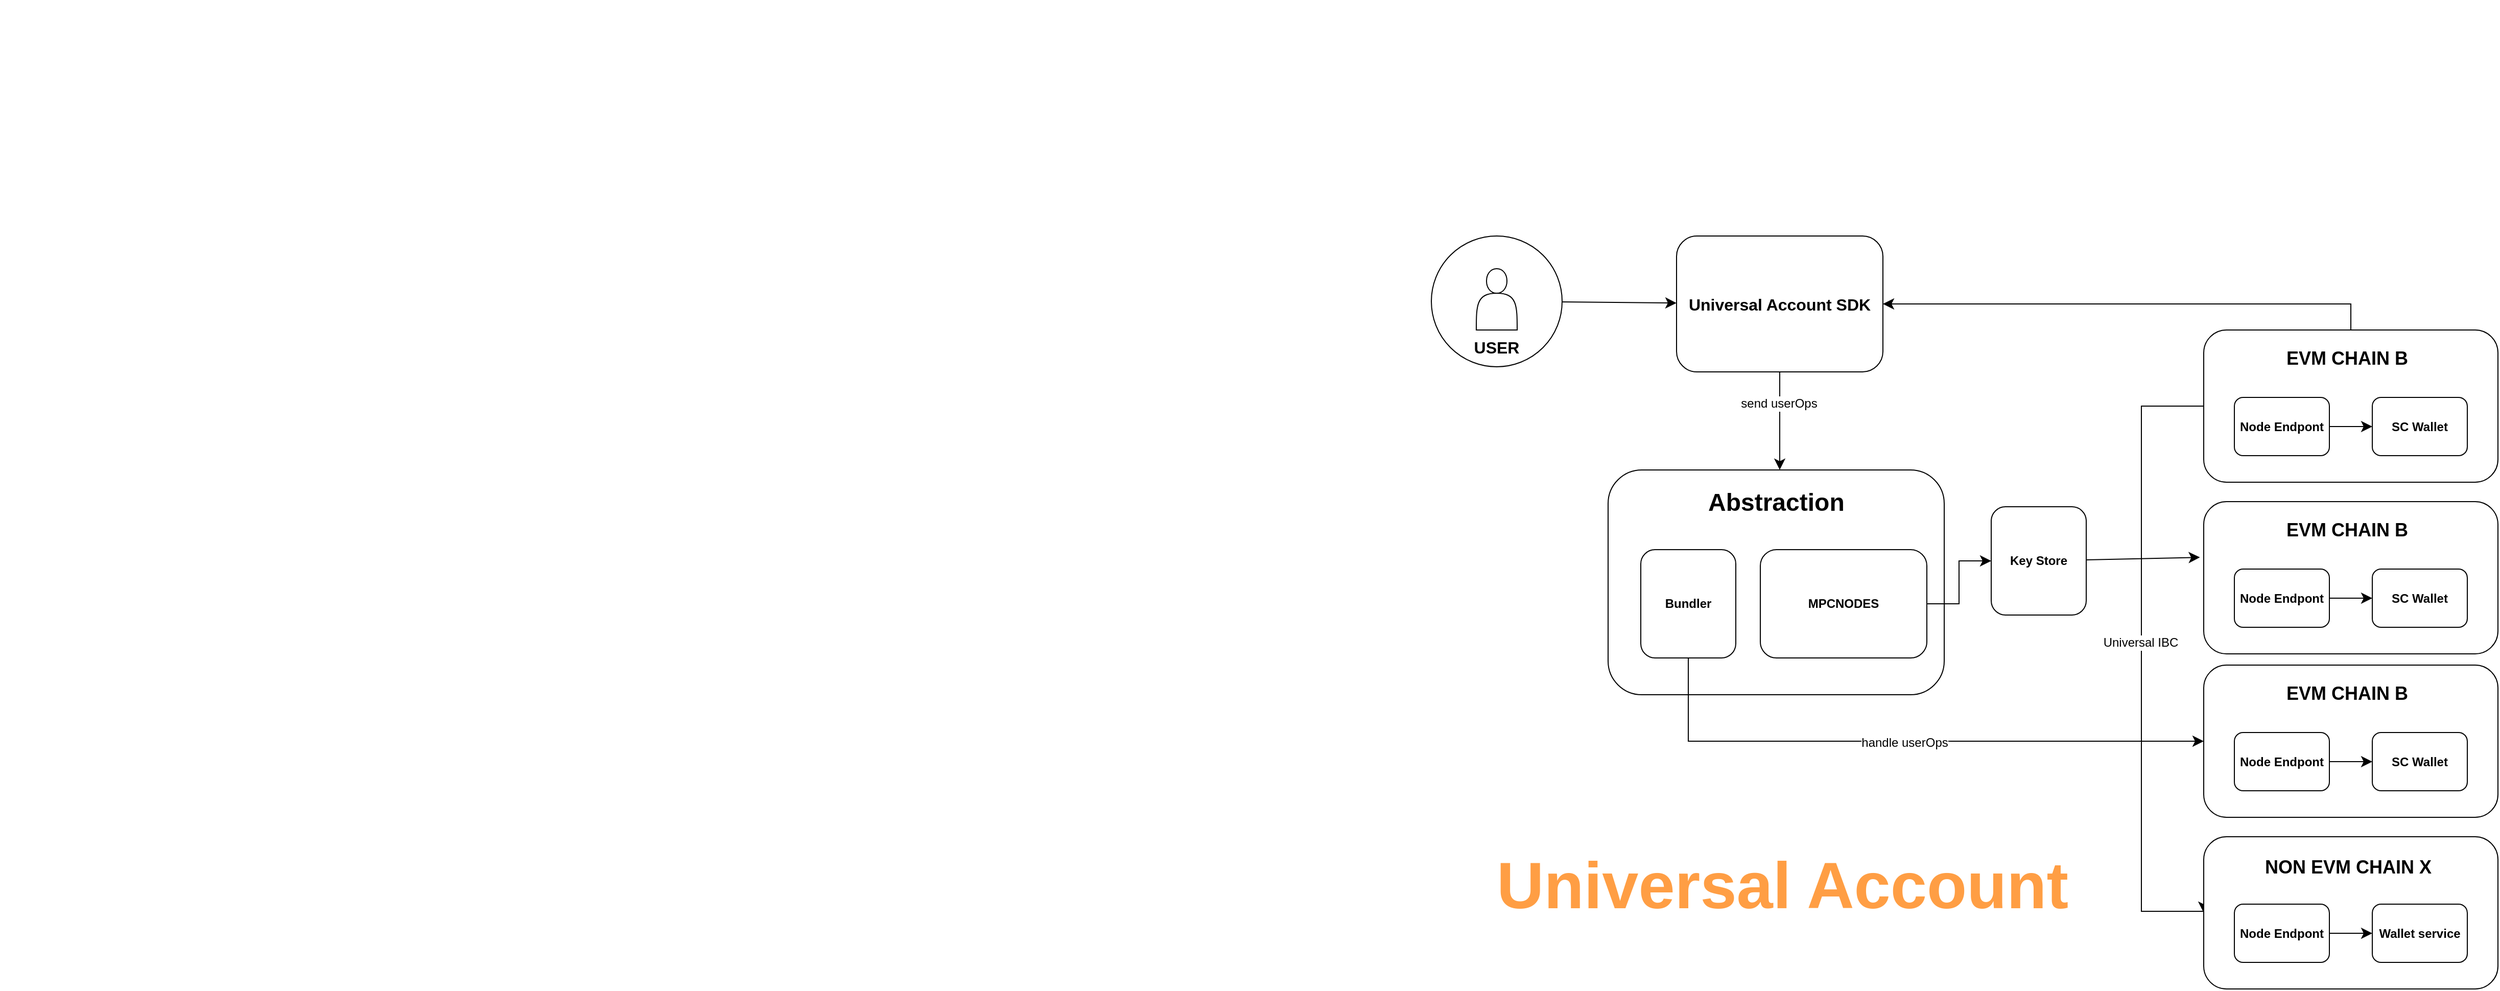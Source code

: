 <mxfile version="24.7.1" type="github">
  <diagram name="Page-1" id="M1t9FGvkU17HdAlIoPvs">
    <mxGraphModel dx="2269" dy="1223" grid="0" gridSize="10" guides="1" tooltips="1" connect="1" arrows="1" fold="1" page="0" pageScale="1" pageWidth="850" pageHeight="1100" math="0" shadow="0">
      <root>
        <mxCell id="0" />
        <mxCell id="1" parent="0" />
        <mxCell id="ed4Wh0j3ZcqlSjC6VKng-1" value="" style="shape=image;verticalLabelPosition=bottom;labelBackgroundColor=default;verticalAlign=top;aspect=fixed;imageAspect=0;image=https://files.readme.io/d009ae7-photo_2024-04-02_17-54-04.jpg;" vertex="1" parent="1">
          <mxGeometry x="175.533" y="165.667" width="1200" height="848" as="geometry" />
        </mxCell>
        <mxCell id="ed4Wh0j3ZcqlSjC6VKng-5" value="" style="edgeStyle=none;curved=1;rounded=0;orthogonalLoop=1;jettySize=auto;html=1;fontSize=12;startSize=8;endSize=8;" edge="1" parent="1" source="ed4Wh0j3ZcqlSjC6VKng-2" target="ed4Wh0j3ZcqlSjC6VKng-4">
          <mxGeometry relative="1" as="geometry" />
        </mxCell>
        <mxCell id="ed4Wh0j3ZcqlSjC6VKng-2" value="" style="ellipse;whiteSpace=wrap;html=1;aspect=fixed;" vertex="1" parent="1">
          <mxGeometry x="1576" y="396" width="128" height="128" as="geometry" />
        </mxCell>
        <mxCell id="ed4Wh0j3ZcqlSjC6VKng-3" value="" style="shape=actor;whiteSpace=wrap;html=1;" vertex="1" parent="1">
          <mxGeometry x="1620" y="428" width="40" height="60" as="geometry" />
        </mxCell>
        <mxCell id="ed4Wh0j3ZcqlSjC6VKng-4" value="&lt;b&gt;&lt;font style=&quot;font-size: 16px;&quot;&gt;Universal Account SDK&lt;/font&gt;&lt;/b&gt;" style="rounded=1;whiteSpace=wrap;html=1;" vertex="1" parent="1">
          <mxGeometry x="1816" y="396" width="202" height="133" as="geometry" />
        </mxCell>
        <mxCell id="ed4Wh0j3ZcqlSjC6VKng-7" value="" style="rounded=1;whiteSpace=wrap;html=1;" vertex="1" parent="1">
          <mxGeometry x="1749" y="625" width="329" height="220" as="geometry" />
        </mxCell>
        <mxCell id="ed4Wh0j3ZcqlSjC6VKng-8" value="&lt;h1 style=&quot;margin-top: 0px;&quot;&gt;Abstraction&lt;/h1&gt;" style="text;html=1;whiteSpace=wrap;overflow=hidden;rounded=0;" vertex="1" parent="1">
          <mxGeometry x="1845" y="636" width="139" height="48" as="geometry" />
        </mxCell>
        <mxCell id="ed4Wh0j3ZcqlSjC6VKng-38" style="edgeStyle=orthogonalEdgeStyle;rounded=0;orthogonalLoop=1;jettySize=auto;html=1;entryX=0;entryY=0.5;entryDx=0;entryDy=0;fontSize=12;startSize=8;endSize=8;" edge="1" parent="1" source="ed4Wh0j3ZcqlSjC6VKng-9" target="ed4Wh0j3ZcqlSjC6VKng-25">
          <mxGeometry relative="1" as="geometry">
            <Array as="points">
              <mxPoint x="1828" y="891" />
            </Array>
          </mxGeometry>
        </mxCell>
        <mxCell id="ed4Wh0j3ZcqlSjC6VKng-43" value="handle userOps" style="edgeLabel;html=1;align=center;verticalAlign=middle;resizable=0;points=[];fontSize=12;" vertex="1" connectable="0" parent="ed4Wh0j3ZcqlSjC6VKng-38">
          <mxGeometry x="0.004" y="-1" relative="1" as="geometry">
            <mxPoint x="-1" as="offset" />
          </mxGeometry>
        </mxCell>
        <mxCell id="ed4Wh0j3ZcqlSjC6VKng-9" value="&lt;b&gt;Bundler&lt;/b&gt;" style="rounded=1;whiteSpace=wrap;html=1;" vertex="1" parent="1">
          <mxGeometry x="1781" y="703" width="93" height="106" as="geometry" />
        </mxCell>
        <mxCell id="ed4Wh0j3ZcqlSjC6VKng-14" style="edgeStyle=orthogonalEdgeStyle;rounded=0;orthogonalLoop=1;jettySize=auto;html=1;entryX=0;entryY=0.5;entryDx=0;entryDy=0;fontSize=12;startSize=8;endSize=8;" edge="1" parent="1" source="ed4Wh0j3ZcqlSjC6VKng-10" target="ed4Wh0j3ZcqlSjC6VKng-11">
          <mxGeometry relative="1" as="geometry" />
        </mxCell>
        <mxCell id="ed4Wh0j3ZcqlSjC6VKng-10" value="&lt;b&gt;MPCNODES&lt;/b&gt;" style="rounded=1;whiteSpace=wrap;html=1;" vertex="1" parent="1">
          <mxGeometry x="1898" y="703" width="163" height="106" as="geometry" />
        </mxCell>
        <mxCell id="ed4Wh0j3ZcqlSjC6VKng-11" value="&lt;b&gt;Key Store&lt;/b&gt;" style="rounded=1;whiteSpace=wrap;html=1;" vertex="1" parent="1">
          <mxGeometry x="2124" y="661" width="93" height="106" as="geometry" />
        </mxCell>
        <mxCell id="ed4Wh0j3ZcqlSjC6VKng-39" style="edgeStyle=orthogonalEdgeStyle;rounded=0;orthogonalLoop=1;jettySize=auto;html=1;entryX=0;entryY=0.5;entryDx=0;entryDy=0;fontSize=12;startSize=8;endSize=8;" edge="1" parent="1" source="ed4Wh0j3ZcqlSjC6VKng-15" target="ed4Wh0j3ZcqlSjC6VKng-30">
          <mxGeometry relative="1" as="geometry">
            <Array as="points">
              <mxPoint x="2271" y="562.5" />
              <mxPoint x="2271" y="1057" />
            </Array>
          </mxGeometry>
        </mxCell>
        <mxCell id="ed4Wh0j3ZcqlSjC6VKng-44" value="Universal IBC" style="edgeLabel;html=1;align=center;verticalAlign=middle;resizable=0;points=[];fontSize=12;" vertex="1" connectable="0" parent="ed4Wh0j3ZcqlSjC6VKng-39">
          <mxGeometry x="-0.541" y="2" relative="1" as="geometry">
            <mxPoint x="-3" y="150" as="offset" />
          </mxGeometry>
        </mxCell>
        <mxCell id="ed4Wh0j3ZcqlSjC6VKng-41" style="edgeStyle=orthogonalEdgeStyle;rounded=0;orthogonalLoop=1;jettySize=auto;html=1;entryX=1;entryY=0.5;entryDx=0;entryDy=0;fontSize=12;startSize=8;endSize=8;" edge="1" parent="1" source="ed4Wh0j3ZcqlSjC6VKng-15" target="ed4Wh0j3ZcqlSjC6VKng-4">
          <mxGeometry relative="1" as="geometry">
            <Array as="points">
              <mxPoint x="2476" y="463" />
            </Array>
          </mxGeometry>
        </mxCell>
        <mxCell id="ed4Wh0j3ZcqlSjC6VKng-15" value="" style="rounded=1;whiteSpace=wrap;html=1;" vertex="1" parent="1">
          <mxGeometry x="2332" y="488" width="288" height="149" as="geometry" />
        </mxCell>
        <mxCell id="ed4Wh0j3ZcqlSjC6VKng-18" value="" style="edgeStyle=none;curved=1;rounded=0;orthogonalLoop=1;jettySize=auto;html=1;fontSize=12;startSize=8;endSize=8;" edge="1" parent="1" source="ed4Wh0j3ZcqlSjC6VKng-16" target="ed4Wh0j3ZcqlSjC6VKng-17">
          <mxGeometry relative="1" as="geometry" />
        </mxCell>
        <mxCell id="ed4Wh0j3ZcqlSjC6VKng-16" value="&lt;b&gt;Node Endpont&lt;/b&gt;" style="rounded=1;whiteSpace=wrap;html=1;" vertex="1" parent="1">
          <mxGeometry x="2362" y="554" width="93" height="57" as="geometry" />
        </mxCell>
        <mxCell id="ed4Wh0j3ZcqlSjC6VKng-17" value="&lt;b&gt;SC Wallet&lt;/b&gt;" style="rounded=1;whiteSpace=wrap;html=1;" vertex="1" parent="1">
          <mxGeometry x="2497" y="554" width="93" height="57" as="geometry" />
        </mxCell>
        <mxCell id="ed4Wh0j3ZcqlSjC6VKng-19" value="&lt;h1 style=&quot;margin-top: 0px;&quot;&gt;&lt;font style=&quot;font-size: 18px;&quot;&gt;EVM CHAIN B&lt;/font&gt;&lt;/h1&gt;" style="text;html=1;whiteSpace=wrap;overflow=hidden;rounded=0;" vertex="1" parent="1">
          <mxGeometry x="2410.75" y="493" width="130.5" height="48" as="geometry" />
        </mxCell>
        <mxCell id="ed4Wh0j3ZcqlSjC6VKng-20" value="" style="rounded=1;whiteSpace=wrap;html=1;" vertex="1" parent="1">
          <mxGeometry x="2332" y="656" width="288" height="149" as="geometry" />
        </mxCell>
        <mxCell id="ed4Wh0j3ZcqlSjC6VKng-21" value="" style="edgeStyle=none;curved=1;rounded=0;orthogonalLoop=1;jettySize=auto;html=1;fontSize=12;startSize=8;endSize=8;" edge="1" parent="1" source="ed4Wh0j3ZcqlSjC6VKng-22" target="ed4Wh0j3ZcqlSjC6VKng-23">
          <mxGeometry relative="1" as="geometry" />
        </mxCell>
        <mxCell id="ed4Wh0j3ZcqlSjC6VKng-22" value="&lt;b&gt;Node Endpont&lt;/b&gt;" style="rounded=1;whiteSpace=wrap;html=1;" vertex="1" parent="1">
          <mxGeometry x="2362" y="722" width="93" height="57" as="geometry" />
        </mxCell>
        <mxCell id="ed4Wh0j3ZcqlSjC6VKng-23" value="&lt;b&gt;SC Wallet&lt;/b&gt;" style="rounded=1;whiteSpace=wrap;html=1;" vertex="1" parent="1">
          <mxGeometry x="2497" y="722" width="93" height="57" as="geometry" />
        </mxCell>
        <mxCell id="ed4Wh0j3ZcqlSjC6VKng-24" value="&lt;h1 style=&quot;margin-top: 0px;&quot;&gt;&lt;font style=&quot;font-size: 18px;&quot;&gt;EVM CHAIN B&lt;/font&gt;&lt;/h1&gt;" style="text;html=1;whiteSpace=wrap;overflow=hidden;rounded=0;" vertex="1" parent="1">
          <mxGeometry x="2410.75" y="661" width="130.5" height="48" as="geometry" />
        </mxCell>
        <mxCell id="ed4Wh0j3ZcqlSjC6VKng-25" value="" style="rounded=1;whiteSpace=wrap;html=1;" vertex="1" parent="1">
          <mxGeometry x="2332" y="816" width="288" height="149" as="geometry" />
        </mxCell>
        <mxCell id="ed4Wh0j3ZcqlSjC6VKng-26" value="" style="edgeStyle=none;curved=1;rounded=0;orthogonalLoop=1;jettySize=auto;html=1;fontSize=12;startSize=8;endSize=8;" edge="1" parent="1" source="ed4Wh0j3ZcqlSjC6VKng-27" target="ed4Wh0j3ZcqlSjC6VKng-28">
          <mxGeometry relative="1" as="geometry" />
        </mxCell>
        <mxCell id="ed4Wh0j3ZcqlSjC6VKng-27" value="&lt;b&gt;Node Endpont&lt;/b&gt;" style="rounded=1;whiteSpace=wrap;html=1;" vertex="1" parent="1">
          <mxGeometry x="2362" y="882" width="93" height="57" as="geometry" />
        </mxCell>
        <mxCell id="ed4Wh0j3ZcqlSjC6VKng-28" value="&lt;b&gt;SC Wallet&lt;/b&gt;" style="rounded=1;whiteSpace=wrap;html=1;" vertex="1" parent="1">
          <mxGeometry x="2497" y="882" width="93" height="57" as="geometry" />
        </mxCell>
        <mxCell id="ed4Wh0j3ZcqlSjC6VKng-29" value="&lt;h1 style=&quot;margin-top: 0px;&quot;&gt;&lt;font style=&quot;font-size: 18px;&quot;&gt;EVM CHAIN B&lt;/font&gt;&lt;/h1&gt;" style="text;html=1;whiteSpace=wrap;overflow=hidden;rounded=0;" vertex="1" parent="1">
          <mxGeometry x="2410.75" y="821" width="130.5" height="48" as="geometry" />
        </mxCell>
        <mxCell id="ed4Wh0j3ZcqlSjC6VKng-30" value="" style="rounded=1;whiteSpace=wrap;html=1;" vertex="1" parent="1">
          <mxGeometry x="2332" y="984" width="288" height="149" as="geometry" />
        </mxCell>
        <mxCell id="ed4Wh0j3ZcqlSjC6VKng-31" value="" style="edgeStyle=none;curved=1;rounded=0;orthogonalLoop=1;jettySize=auto;html=1;fontSize=12;startSize=8;endSize=8;" edge="1" parent="1" source="ed4Wh0j3ZcqlSjC6VKng-32" target="ed4Wh0j3ZcqlSjC6VKng-33">
          <mxGeometry relative="1" as="geometry" />
        </mxCell>
        <mxCell id="ed4Wh0j3ZcqlSjC6VKng-32" value="&lt;b&gt;Node Endpont&lt;/b&gt;" style="rounded=1;whiteSpace=wrap;html=1;" vertex="1" parent="1">
          <mxGeometry x="2362" y="1050" width="93" height="57" as="geometry" />
        </mxCell>
        <mxCell id="ed4Wh0j3ZcqlSjC6VKng-33" value="&lt;b&gt;Wallet service&lt;/b&gt;" style="rounded=1;whiteSpace=wrap;html=1;" vertex="1" parent="1">
          <mxGeometry x="2497" y="1050" width="93" height="57" as="geometry" />
        </mxCell>
        <mxCell id="ed4Wh0j3ZcqlSjC6VKng-34" value="&lt;h1 style=&quot;margin-top: 0px;&quot;&gt;&lt;font style=&quot;font-size: 18px;&quot;&gt;NON EVM CHAIN X&lt;/font&gt;&lt;/h1&gt;" style="text;html=1;whiteSpace=wrap;overflow=hidden;rounded=0;" vertex="1" parent="1">
          <mxGeometry x="2389.88" y="991" width="172.25" height="48" as="geometry" />
        </mxCell>
        <mxCell id="ed4Wh0j3ZcqlSjC6VKng-35" value="&lt;b&gt;USER&lt;/b&gt;" style="text;html=1;align=center;verticalAlign=middle;whiteSpace=wrap;rounded=0;fontSize=16;" vertex="1" parent="1">
          <mxGeometry x="1610" y="490" width="60" height="30" as="geometry" />
        </mxCell>
        <mxCell id="ed4Wh0j3ZcqlSjC6VKng-36" style="edgeStyle=none;curved=1;rounded=0;orthogonalLoop=1;jettySize=auto;html=1;entryX=0.518;entryY=-0.231;entryDx=0;entryDy=0;entryPerimeter=0;fontSize=12;startSize=8;endSize=8;" edge="1" parent="1" source="ed4Wh0j3ZcqlSjC6VKng-4" target="ed4Wh0j3ZcqlSjC6VKng-8">
          <mxGeometry relative="1" as="geometry" />
        </mxCell>
        <mxCell id="ed4Wh0j3ZcqlSjC6VKng-37" value="send userOps" style="edgeLabel;html=1;align=center;verticalAlign=middle;resizable=0;points=[];fontSize=12;" vertex="1" connectable="0" parent="ed4Wh0j3ZcqlSjC6VKng-36">
          <mxGeometry x="-0.352" y="-1" relative="1" as="geometry">
            <mxPoint as="offset" />
          </mxGeometry>
        </mxCell>
        <mxCell id="ed4Wh0j3ZcqlSjC6VKng-40" style="edgeStyle=none;curved=1;rounded=0;orthogonalLoop=1;jettySize=auto;html=1;entryX=-0.013;entryY=0.366;entryDx=0;entryDy=0;entryPerimeter=0;fontSize=12;startSize=8;endSize=8;" edge="1" parent="1" source="ed4Wh0j3ZcqlSjC6VKng-11" target="ed4Wh0j3ZcqlSjC6VKng-20">
          <mxGeometry relative="1" as="geometry" />
        </mxCell>
        <mxCell id="ed4Wh0j3ZcqlSjC6VKng-42" value="&lt;span style=&quot;font-size: 64px; white-space-collapse: preserve;&quot; id=&quot;docs-internal-guid-959a6f91-7fff-b8e9-4861-ab606f9bcb6d&quot;&gt;&lt;p dir=&quot;ltr&quot; style=&quot;line-height: 1.08; margin-top: 0pt; margin-bottom: 0pt;&quot;&gt;&lt;font face=&quot;Barlow, sans-serif&quot; color=&quot;#ff9e44&quot;&gt;&lt;b&gt;Universal Account&lt;/b&gt;&lt;/font&gt;&lt;/p&gt;&lt;/span&gt;" style="text;whiteSpace=wrap;html=1;" vertex="1" parent="1">
          <mxGeometry x="1638" y="991" width="579" height="86.5" as="geometry" />
        </mxCell>
      </root>
    </mxGraphModel>
  </diagram>
</mxfile>
